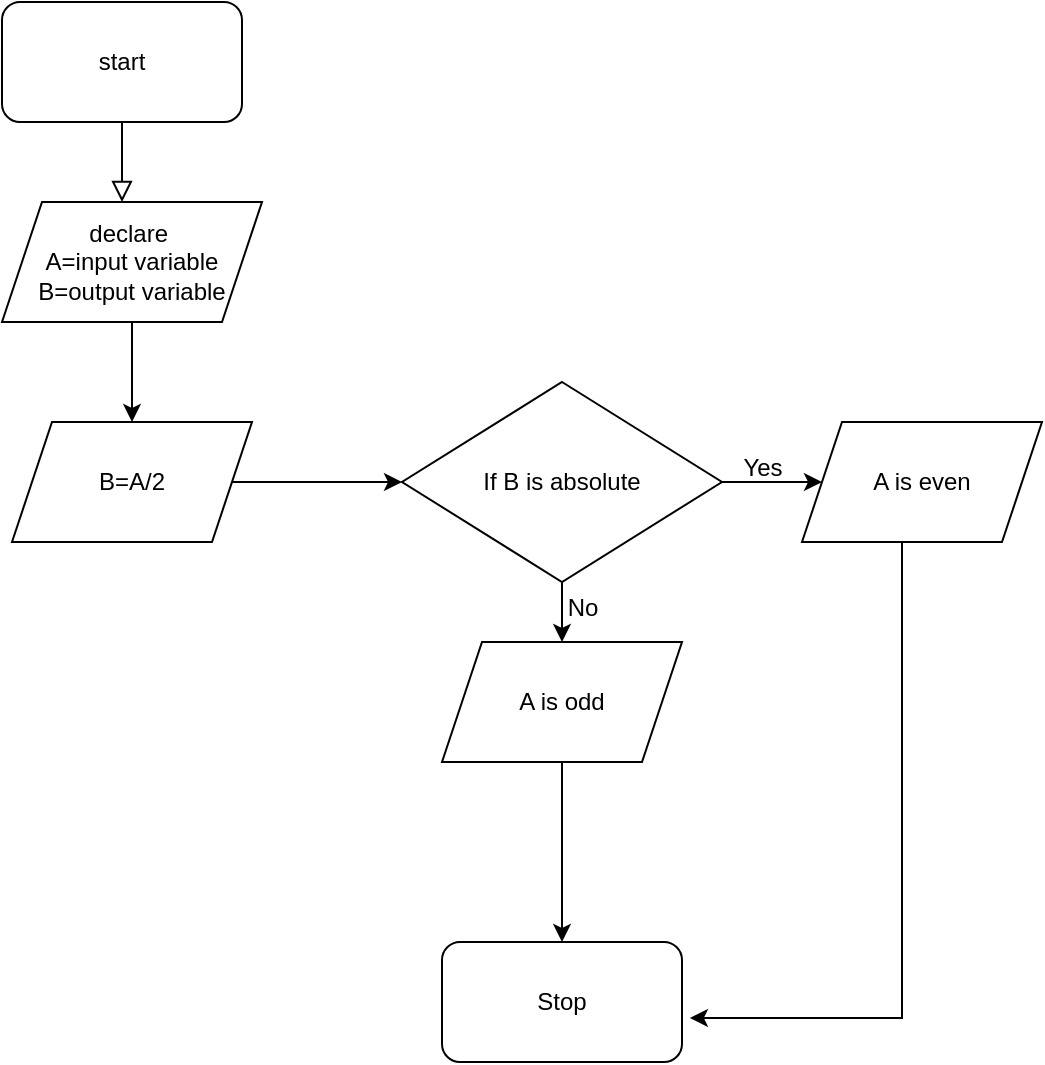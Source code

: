 <mxfile version="26.2.14">
  <diagram id="C5RBs43oDa-KdzZeNtuy" name="Page-1">
    <mxGraphModel dx="872" dy="473" grid="1" gridSize="10" guides="1" tooltips="1" connect="1" arrows="1" fold="1" page="1" pageScale="1" pageWidth="827" pageHeight="1169" math="0" shadow="0">
      <root>
        <mxCell id="WIyWlLk6GJQsqaUBKTNV-0" />
        <mxCell id="WIyWlLk6GJQsqaUBKTNV-1" parent="WIyWlLk6GJQsqaUBKTNV-0" />
        <mxCell id="WIyWlLk6GJQsqaUBKTNV-2" value="" style="rounded=0;html=1;jettySize=auto;orthogonalLoop=1;fontSize=11;endArrow=block;endFill=0;endSize=8;strokeWidth=1;shadow=0;labelBackgroundColor=none;edgeStyle=orthogonalEdgeStyle;" parent="WIyWlLk6GJQsqaUBKTNV-1" source="WIyWlLk6GJQsqaUBKTNV-3" edge="1">
          <mxGeometry relative="1" as="geometry">
            <mxPoint x="220" y="170" as="targetPoint" />
          </mxGeometry>
        </mxCell>
        <mxCell id="WIyWlLk6GJQsqaUBKTNV-3" value="Lamp doesn&#39;t work" style="rounded=1;whiteSpace=wrap;html=1;fontSize=12;glass=0;strokeWidth=1;shadow=0;" parent="WIyWlLk6GJQsqaUBKTNV-1" vertex="1">
          <mxGeometry x="160" y="80" width="120" height="40" as="geometry" />
        </mxCell>
        <mxCell id="HaC_7hEPR9J0GamNxGt2-0" value="start" style="rounded=1;whiteSpace=wrap;html=1;" vertex="1" parent="WIyWlLk6GJQsqaUBKTNV-1">
          <mxGeometry x="160" y="70" width="120" height="60" as="geometry" />
        </mxCell>
        <mxCell id="HaC_7hEPR9J0GamNxGt2-6" value="" style="edgeStyle=orthogonalEdgeStyle;rounded=0;orthogonalLoop=1;jettySize=auto;html=1;" edge="1" parent="WIyWlLk6GJQsqaUBKTNV-1" source="HaC_7hEPR9J0GamNxGt2-1" target="HaC_7hEPR9J0GamNxGt2-3">
          <mxGeometry relative="1" as="geometry" />
        </mxCell>
        <mxCell id="HaC_7hEPR9J0GamNxGt2-1" value="declare&amp;nbsp;&lt;div&gt;A=input variable&lt;/div&gt;&lt;div&gt;B=output variable&lt;/div&gt;" style="shape=parallelogram;perimeter=parallelogramPerimeter;whiteSpace=wrap;html=1;fixedSize=1;" vertex="1" parent="WIyWlLk6GJQsqaUBKTNV-1">
          <mxGeometry x="160" y="170" width="130" height="60" as="geometry" />
        </mxCell>
        <mxCell id="HaC_7hEPR9J0GamNxGt2-8" value="" style="edgeStyle=orthogonalEdgeStyle;rounded=0;orthogonalLoop=1;jettySize=auto;html=1;" edge="1" parent="WIyWlLk6GJQsqaUBKTNV-1" source="HaC_7hEPR9J0GamNxGt2-3" target="HaC_7hEPR9J0GamNxGt2-7">
          <mxGeometry relative="1" as="geometry" />
        </mxCell>
        <mxCell id="HaC_7hEPR9J0GamNxGt2-3" value="B=A/2" style="shape=parallelogram;perimeter=parallelogramPerimeter;whiteSpace=wrap;html=1;fixedSize=1;" vertex="1" parent="WIyWlLk6GJQsqaUBKTNV-1">
          <mxGeometry x="165" y="280" width="120" height="60" as="geometry" />
        </mxCell>
        <mxCell id="HaC_7hEPR9J0GamNxGt2-12" value="" style="edgeStyle=orthogonalEdgeStyle;rounded=0;orthogonalLoop=1;jettySize=auto;html=1;" edge="1" parent="WIyWlLk6GJQsqaUBKTNV-1" source="HaC_7hEPR9J0GamNxGt2-7" target="HaC_7hEPR9J0GamNxGt2-10">
          <mxGeometry relative="1" as="geometry" />
        </mxCell>
        <mxCell id="HaC_7hEPR9J0GamNxGt2-13" value="" style="edgeStyle=orthogonalEdgeStyle;rounded=0;orthogonalLoop=1;jettySize=auto;html=1;" edge="1" parent="WIyWlLk6GJQsqaUBKTNV-1" source="HaC_7hEPR9J0GamNxGt2-7" target="HaC_7hEPR9J0GamNxGt2-9">
          <mxGeometry relative="1" as="geometry" />
        </mxCell>
        <mxCell id="HaC_7hEPR9J0GamNxGt2-7" value="If B is absolute" style="rhombus;whiteSpace=wrap;html=1;" vertex="1" parent="WIyWlLk6GJQsqaUBKTNV-1">
          <mxGeometry x="360" y="260" width="160" height="100" as="geometry" />
        </mxCell>
        <mxCell id="HaC_7hEPR9J0GamNxGt2-18" value="" style="edgeStyle=orthogonalEdgeStyle;rounded=0;orthogonalLoop=1;jettySize=auto;html=1;" edge="1" parent="WIyWlLk6GJQsqaUBKTNV-1" source="HaC_7hEPR9J0GamNxGt2-9" target="HaC_7hEPR9J0GamNxGt2-16">
          <mxGeometry relative="1" as="geometry" />
        </mxCell>
        <mxCell id="HaC_7hEPR9J0GamNxGt2-9" value="A is odd" style="shape=parallelogram;perimeter=parallelogramPerimeter;whiteSpace=wrap;html=1;fixedSize=1;" vertex="1" parent="WIyWlLk6GJQsqaUBKTNV-1">
          <mxGeometry x="380" y="390" width="120" height="60" as="geometry" />
        </mxCell>
        <mxCell id="HaC_7hEPR9J0GamNxGt2-10" value="A is even" style="shape=parallelogram;perimeter=parallelogramPerimeter;whiteSpace=wrap;html=1;fixedSize=1;" vertex="1" parent="WIyWlLk6GJQsqaUBKTNV-1">
          <mxGeometry x="560" y="280" width="120" height="60" as="geometry" />
        </mxCell>
        <mxCell id="HaC_7hEPR9J0GamNxGt2-14" value="Yes" style="text;html=1;align=center;verticalAlign=middle;resizable=0;points=[];autosize=1;strokeColor=none;fillColor=none;" vertex="1" parent="WIyWlLk6GJQsqaUBKTNV-1">
          <mxGeometry x="520" y="288" width="40" height="30" as="geometry" />
        </mxCell>
        <mxCell id="HaC_7hEPR9J0GamNxGt2-15" value="No" style="text;html=1;align=center;verticalAlign=middle;resizable=0;points=[];autosize=1;strokeColor=none;fillColor=none;" vertex="1" parent="WIyWlLk6GJQsqaUBKTNV-1">
          <mxGeometry x="430" y="358" width="40" height="30" as="geometry" />
        </mxCell>
        <mxCell id="HaC_7hEPR9J0GamNxGt2-16" value="Stop" style="rounded=1;whiteSpace=wrap;html=1;" vertex="1" parent="WIyWlLk6GJQsqaUBKTNV-1">
          <mxGeometry x="380" y="540" width="120" height="60" as="geometry" />
        </mxCell>
        <mxCell id="HaC_7hEPR9J0GamNxGt2-19" style="edgeStyle=orthogonalEdgeStyle;rounded=0;orthogonalLoop=1;jettySize=auto;html=1;entryX=1.033;entryY=0.633;entryDx=0;entryDy=0;entryPerimeter=0;" edge="1" parent="WIyWlLk6GJQsqaUBKTNV-1" source="HaC_7hEPR9J0GamNxGt2-10" target="HaC_7hEPR9J0GamNxGt2-16">
          <mxGeometry relative="1" as="geometry">
            <Array as="points">
              <mxPoint x="610" y="578" />
            </Array>
          </mxGeometry>
        </mxCell>
      </root>
    </mxGraphModel>
  </diagram>
</mxfile>
